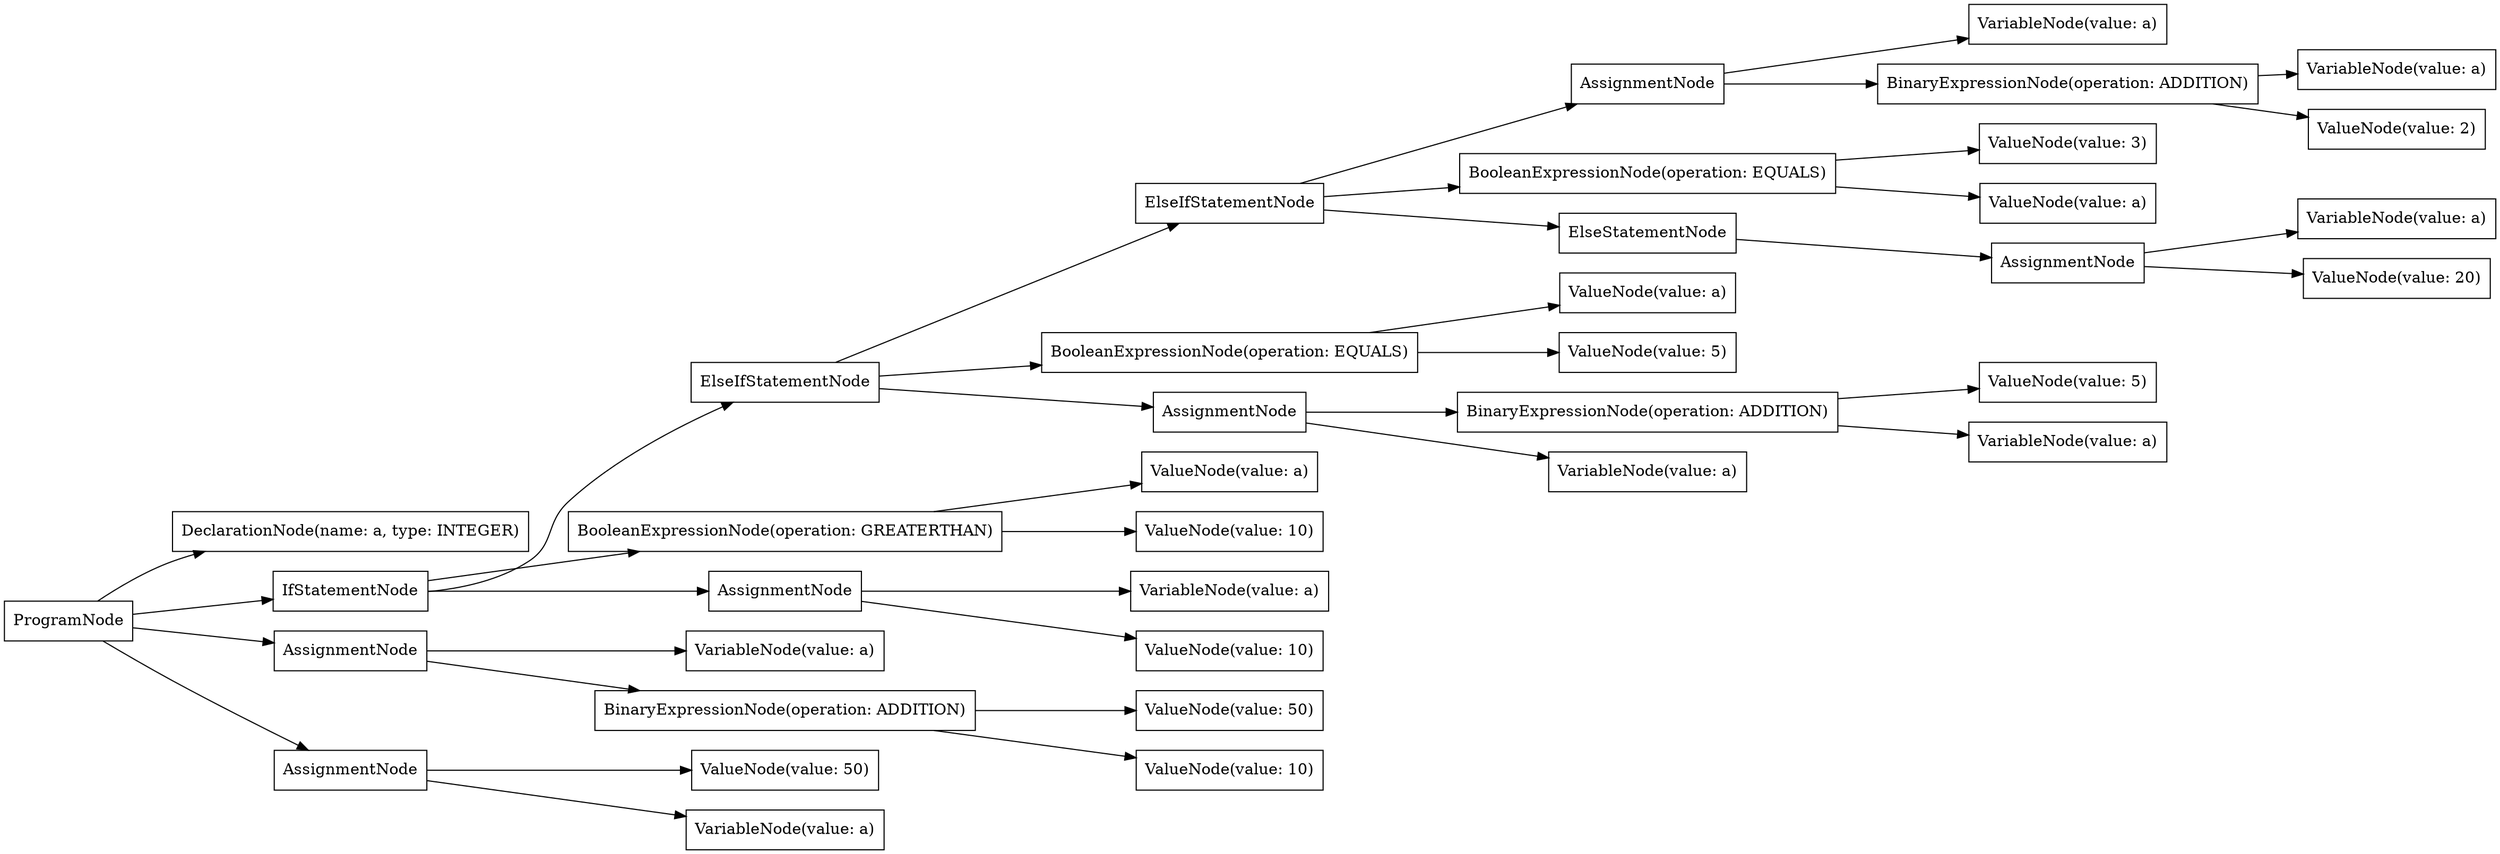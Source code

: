 digraph G {
rankdir=LR
"af0103df-f634-48bc-b441-4ad29a242da6" [label="ValueNode(value: 50)" shape="box"];
"b55d2ef2-f5d7-44ba-8a4b-29cd97dbaad6" [label="ValueNode(value: 5)" shape="box"];
"43f5b8b2-9d1d-4c86-8663-8252ec6bc1cf" [label="ValueNode(value: 3)" shape="box"];
"1d2fa2d6-f957-4ebe-bee5-6aa7bc3c4927" [label="ValueNode(value: 50)" shape="box"];
"18f6fa3a-222d-4600-980b-c7a07c3c757c" [label="AssignmentNode" shape="box"];
"d8ff9d16-d789-4c93-bdff-44fc3eb65fcb" [label="ProgramNode" shape="box"];
"cd748c23-1301-4530-8ab7-728790052b81" [label="VariableNode(value: a)" shape="box"];
"c88fcf72-c137-4558-aeee-552172fa18b4" [label="VariableNode(value: a)" shape="box"];
"1e3785de-3e0c-4ee9-b64c-f55e02d24d18" [label="ElseIfStatementNode" shape="box"];
"ef190997-a404-4bf9-a647-28f0ffab26bb" [label="VariableNode(value: a)" shape="box"];
"ffed860e-287a-40d4-814e-af2066db6b2d" [label="BooleanExpressionNode(operation: EQUALS)" shape="box"];
"2675bea1-ab41-4e89-a125-0a7d32ec887d" [label="BooleanExpressionNode(operation: EQUALS)" shape="box"];
"29a21bcc-f52a-46ed-8d11-b7df0d1f8c6f" [label="VariableNode(value: a)" shape="box"];
"dbc4c69a-24e6-4ac4-8a07-c675c003f055" [label="AssignmentNode" shape="box"];
"ec97d169-5856-4141-8be7-59cdb92a1571" [label="ValueNode(value: 2)" shape="box"];
"be6ddc58-6988-4bbf-98d2-0485863cc530" [label="ValueNode(value: a)" shape="box"];
"0609c6ef-50a8-4614-a6bf-cc61953849e7" [label="ElseIfStatementNode" shape="box"];
"14db5716-f512-43a6-9778-41ad71a65e16" [label="DeclarationNode(name: a, type: INTEGER)" shape="box"];
"c41a21ad-fe59-4fc7-bc33-43c07114ca11" [label="BooleanExpressionNode(operation: GREATERTHAN)" shape="box"];
"9fab5d33-d874-4b91-8e6e-ba7f7d7f2732" [label="ValueNode(value: 10)" shape="box"];
"e2ed2f87-f9f0-48b5-90d5-21f785c63469" [label="IfStatementNode" shape="box"];
"80f5aefb-a5da-42ac-8085-1076620f9627" [label="BinaryExpressionNode(operation: ADDITION)" shape="box"];
"61b63e41-2a90-4978-8c01-549b80d30cb2" [label="ValueNode(value: 20)" shape="box"];
"8e5c3482-da63-4824-8042-88edd3af18bc" [label="ValueNode(value: a)" shape="box"];
"ce91dfb7-dbb4-4a6d-9af1-f88c3d204b07" [label="AssignmentNode" shape="box"];
"7e8a3bd3-d999-4969-b997-be9cda2725ae" [label="AssignmentNode" shape="box"];
"077df27d-b401-4299-a518-65ddc0926fe4" [label="ValueNode(value: 10)" shape="box"];
"ebf32813-4a3f-4b31-9f8c-172a6cb6f6d2" [label="VariableNode(value: a)" shape="box"];
"b63cca30-6bf1-404e-9e01-b24da2d9c34a" [label="AssignmentNode" shape="box"];
"795fa142-34d4-4e63-b33b-6a4d645a1aeb" [label="VariableNode(value: a)" shape="box"];
"abaae116-ad1a-44ee-a79c-690011c2e579" [label="ElseStatementNode" shape="box"];
"5c04540b-d0e8-4c87-9081-fbb418304213" [label="AssignmentNode" shape="box"];
"36952a87-1d37-423e-9d2d-44adf4334d90" [label="ValueNode(value: a)" shape="box"];
"df902587-f30f-4ae8-88fb-6be48d10ac85" [label="BinaryExpressionNode(operation: ADDITION)" shape="box"];
"54df8650-d97b-48da-b54b-9007e3ccde95" [label="VariableNode(value: a)" shape="box"];
"a91eee87-2fe6-4ad3-9a7c-11d4f3df7f60" [label="BinaryExpressionNode(operation: ADDITION)" shape="box"];
"62e789a1-6620-4136-a0a3-c3a97e8e826b" [label="ValueNode(value: 10)" shape="box"];
"04993cff-0bbc-4d91-a85e-07e4f6ef0561" [label="ValueNode(value: 5)" shape="box"];
"c5d89d95-1a62-487b-8574-74cbe935efe1" [label="VariableNode(value: a)" shape="box"];
"d8ff9d16-d789-4c93-bdff-44fc3eb65fcb" -> "14db5716-f512-43a6-9778-41ad71a65e16";
"d8ff9d16-d789-4c93-bdff-44fc3eb65fcb" -> "7e8a3bd3-d999-4969-b997-be9cda2725ae";
"7e8a3bd3-d999-4969-b997-be9cda2725ae" -> "ebf32813-4a3f-4b31-9f8c-172a6cb6f6d2";
"7e8a3bd3-d999-4969-b997-be9cda2725ae" -> "af0103df-f634-48bc-b441-4ad29a242da6";
"d8ff9d16-d789-4c93-bdff-44fc3eb65fcb" -> "e2ed2f87-f9f0-48b5-90d5-21f785c63469";
"e2ed2f87-f9f0-48b5-90d5-21f785c63469" -> "c41a21ad-fe59-4fc7-bc33-43c07114ca11";
"c41a21ad-fe59-4fc7-bc33-43c07114ca11" -> "be6ddc58-6988-4bbf-98d2-0485863cc530";
"c41a21ad-fe59-4fc7-bc33-43c07114ca11" -> "9fab5d33-d874-4b91-8e6e-ba7f7d7f2732";
"e2ed2f87-f9f0-48b5-90d5-21f785c63469" -> "b63cca30-6bf1-404e-9e01-b24da2d9c34a";
"b63cca30-6bf1-404e-9e01-b24da2d9c34a" -> "cd748c23-1301-4530-8ab7-728790052b81";
"b63cca30-6bf1-404e-9e01-b24da2d9c34a" -> "62e789a1-6620-4136-a0a3-c3a97e8e826b";
"e2ed2f87-f9f0-48b5-90d5-21f785c63469" -> "0609c6ef-50a8-4614-a6bf-cc61953849e7";
"0609c6ef-50a8-4614-a6bf-cc61953849e7" -> "ffed860e-287a-40d4-814e-af2066db6b2d";
"ffed860e-287a-40d4-814e-af2066db6b2d" -> "36952a87-1d37-423e-9d2d-44adf4334d90";
"ffed860e-287a-40d4-814e-af2066db6b2d" -> "04993cff-0bbc-4d91-a85e-07e4f6ef0561";
"0609c6ef-50a8-4614-a6bf-cc61953849e7" -> "dbc4c69a-24e6-4ac4-8a07-c675c003f055";
"dbc4c69a-24e6-4ac4-8a07-c675c003f055" -> "c5d89d95-1a62-487b-8574-74cbe935efe1";
"dbc4c69a-24e6-4ac4-8a07-c675c003f055" -> "df902587-f30f-4ae8-88fb-6be48d10ac85";
"df902587-f30f-4ae8-88fb-6be48d10ac85" -> "795fa142-34d4-4e63-b33b-6a4d645a1aeb";
"df902587-f30f-4ae8-88fb-6be48d10ac85" -> "b55d2ef2-f5d7-44ba-8a4b-29cd97dbaad6";
"0609c6ef-50a8-4614-a6bf-cc61953849e7" -> "1e3785de-3e0c-4ee9-b64c-f55e02d24d18";
"1e3785de-3e0c-4ee9-b64c-f55e02d24d18" -> "2675bea1-ab41-4e89-a125-0a7d32ec887d";
"2675bea1-ab41-4e89-a125-0a7d32ec887d" -> "8e5c3482-da63-4824-8042-88edd3af18bc";
"2675bea1-ab41-4e89-a125-0a7d32ec887d" -> "43f5b8b2-9d1d-4c86-8663-8252ec6bc1cf";
"1e3785de-3e0c-4ee9-b64c-f55e02d24d18" -> "18f6fa3a-222d-4600-980b-c7a07c3c757c";
"18f6fa3a-222d-4600-980b-c7a07c3c757c" -> "ef190997-a404-4bf9-a647-28f0ffab26bb";
"18f6fa3a-222d-4600-980b-c7a07c3c757c" -> "80f5aefb-a5da-42ac-8085-1076620f9627";
"80f5aefb-a5da-42ac-8085-1076620f9627" -> "c88fcf72-c137-4558-aeee-552172fa18b4";
"80f5aefb-a5da-42ac-8085-1076620f9627" -> "ec97d169-5856-4141-8be7-59cdb92a1571";
"1e3785de-3e0c-4ee9-b64c-f55e02d24d18" -> "abaae116-ad1a-44ee-a79c-690011c2e579";
"abaae116-ad1a-44ee-a79c-690011c2e579" -> "5c04540b-d0e8-4c87-9081-fbb418304213";
"5c04540b-d0e8-4c87-9081-fbb418304213" -> "29a21bcc-f52a-46ed-8d11-b7df0d1f8c6f";
"5c04540b-d0e8-4c87-9081-fbb418304213" -> "61b63e41-2a90-4978-8c01-549b80d30cb2";
"d8ff9d16-d789-4c93-bdff-44fc3eb65fcb" -> "ce91dfb7-dbb4-4a6d-9af1-f88c3d204b07";
"ce91dfb7-dbb4-4a6d-9af1-f88c3d204b07" -> "54df8650-d97b-48da-b54b-9007e3ccde95";
"ce91dfb7-dbb4-4a6d-9af1-f88c3d204b07" -> "a91eee87-2fe6-4ad3-9a7c-11d4f3df7f60";
"a91eee87-2fe6-4ad3-9a7c-11d4f3df7f60" -> "077df27d-b401-4299-a518-65ddc0926fe4";
"a91eee87-2fe6-4ad3-9a7c-11d4f3df7f60" -> "1d2fa2d6-f957-4ebe-bee5-6aa7bc3c4927";
}